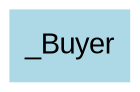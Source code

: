 digraph CallGraph {
ranksep=5;
nodesep=0.5;
node [fontname=Arial];
edge [fontname=Arial];
_Buyer;
_Buyer [shape=box, style=filled, fillcolor=lightblue  , color=white];
}
